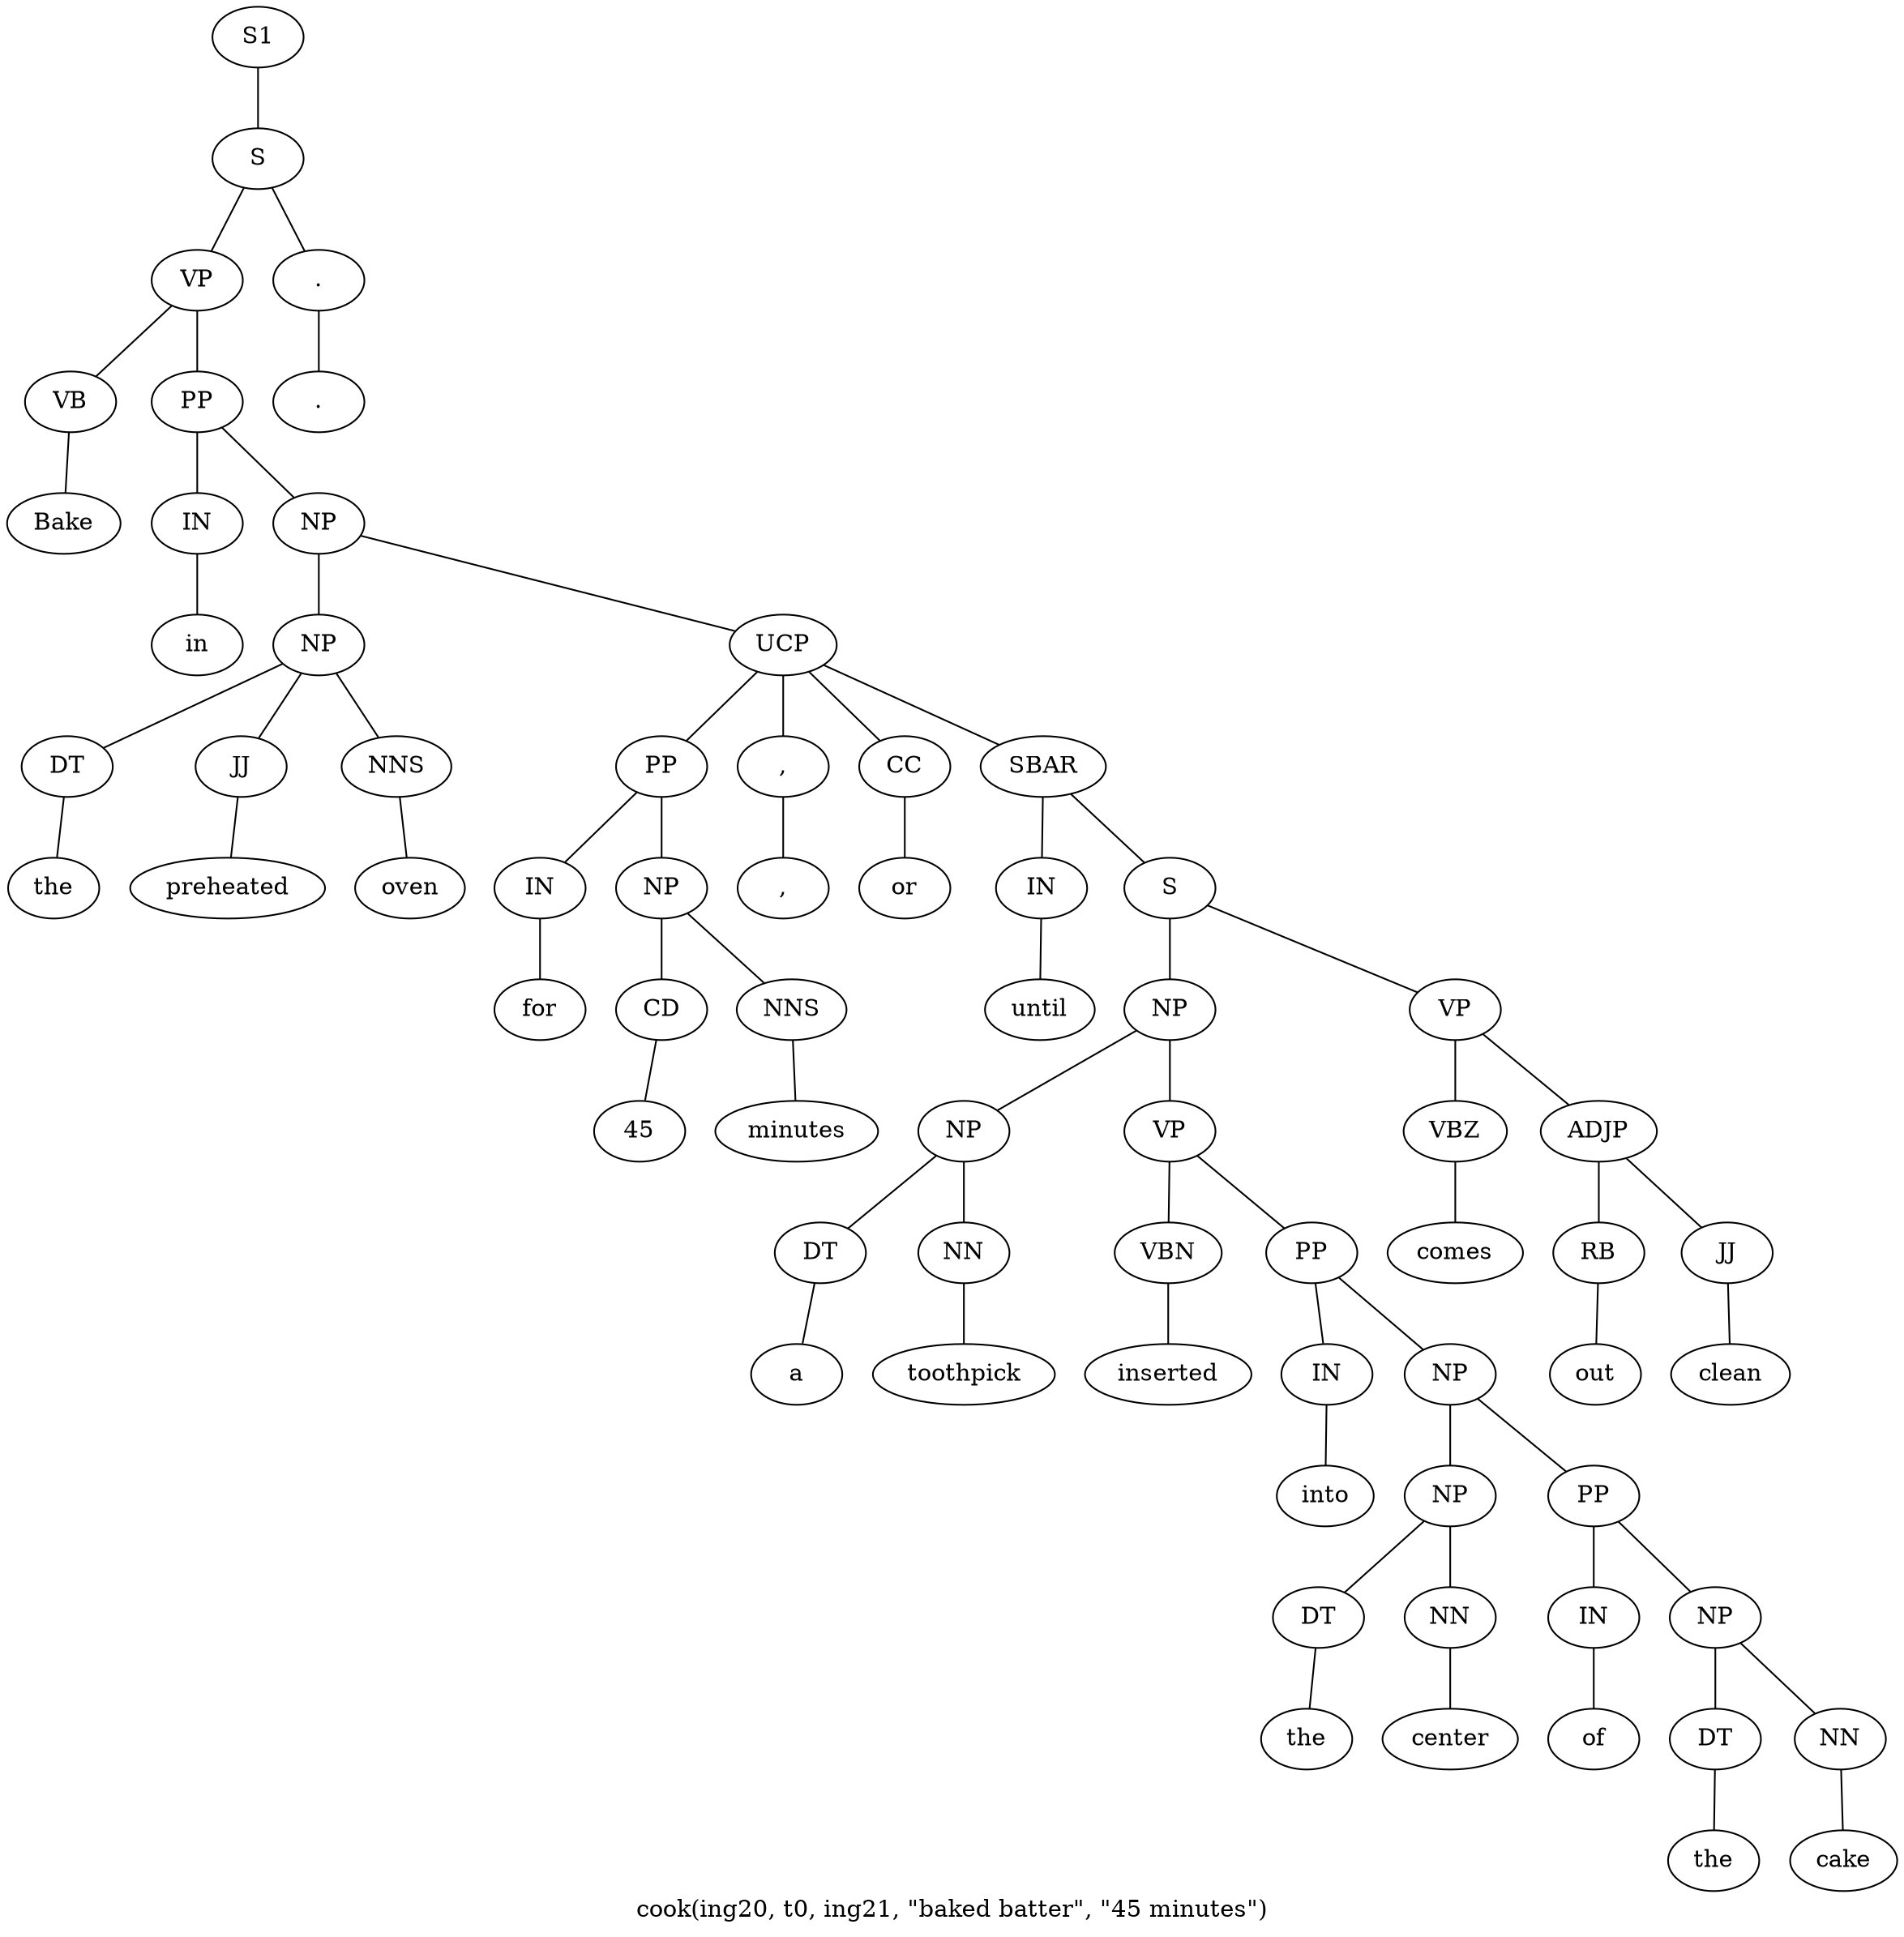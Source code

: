 graph SyntaxGraph {
	label = "cook(ing20, t0, ing21, \"baked batter\", \"45 minutes\")";
	Node0 [label="S1"];
	Node1 [label="S"];
	Node2 [label="VP"];
	Node3 [label="VB"];
	Node4 [label="Bake"];
	Node5 [label="PP"];
	Node6 [label="IN"];
	Node7 [label="in"];
	Node8 [label="NP"];
	Node9 [label="NP"];
	Node10 [label="DT"];
	Node11 [label="the"];
	Node12 [label="JJ"];
	Node13 [label="preheated"];
	Node14 [label="NNS"];
	Node15 [label="oven"];
	Node16 [label="UCP"];
	Node17 [label="PP"];
	Node18 [label="IN"];
	Node19 [label="for"];
	Node20 [label="NP"];
	Node21 [label="CD"];
	Node22 [label="45"];
	Node23 [label="NNS"];
	Node24 [label="minutes"];
	Node25 [label=","];
	Node26 [label=","];
	Node27 [label="CC"];
	Node28 [label="or"];
	Node29 [label="SBAR"];
	Node30 [label="IN"];
	Node31 [label="until"];
	Node32 [label="S"];
	Node33 [label="NP"];
	Node34 [label="NP"];
	Node35 [label="DT"];
	Node36 [label="a"];
	Node37 [label="NN"];
	Node38 [label="toothpick"];
	Node39 [label="VP"];
	Node40 [label="VBN"];
	Node41 [label="inserted"];
	Node42 [label="PP"];
	Node43 [label="IN"];
	Node44 [label="into"];
	Node45 [label="NP"];
	Node46 [label="NP"];
	Node47 [label="DT"];
	Node48 [label="the"];
	Node49 [label="NN"];
	Node50 [label="center"];
	Node51 [label="PP"];
	Node52 [label="IN"];
	Node53 [label="of"];
	Node54 [label="NP"];
	Node55 [label="DT"];
	Node56 [label="the"];
	Node57 [label="NN"];
	Node58 [label="cake"];
	Node59 [label="VP"];
	Node60 [label="VBZ"];
	Node61 [label="comes"];
	Node62 [label="ADJP"];
	Node63 [label="RB"];
	Node64 [label="out"];
	Node65 [label="JJ"];
	Node66 [label="clean"];
	Node67 [label="."];
	Node68 [label="."];

	Node0 -- Node1;
	Node1 -- Node2;
	Node1 -- Node67;
	Node2 -- Node3;
	Node2 -- Node5;
	Node3 -- Node4;
	Node5 -- Node6;
	Node5 -- Node8;
	Node6 -- Node7;
	Node8 -- Node9;
	Node8 -- Node16;
	Node9 -- Node10;
	Node9 -- Node12;
	Node9 -- Node14;
	Node10 -- Node11;
	Node12 -- Node13;
	Node14 -- Node15;
	Node16 -- Node17;
	Node16 -- Node25;
	Node16 -- Node27;
	Node16 -- Node29;
	Node17 -- Node18;
	Node17 -- Node20;
	Node18 -- Node19;
	Node20 -- Node21;
	Node20 -- Node23;
	Node21 -- Node22;
	Node23 -- Node24;
	Node25 -- Node26;
	Node27 -- Node28;
	Node29 -- Node30;
	Node29 -- Node32;
	Node30 -- Node31;
	Node32 -- Node33;
	Node32 -- Node59;
	Node33 -- Node34;
	Node33 -- Node39;
	Node34 -- Node35;
	Node34 -- Node37;
	Node35 -- Node36;
	Node37 -- Node38;
	Node39 -- Node40;
	Node39 -- Node42;
	Node40 -- Node41;
	Node42 -- Node43;
	Node42 -- Node45;
	Node43 -- Node44;
	Node45 -- Node46;
	Node45 -- Node51;
	Node46 -- Node47;
	Node46 -- Node49;
	Node47 -- Node48;
	Node49 -- Node50;
	Node51 -- Node52;
	Node51 -- Node54;
	Node52 -- Node53;
	Node54 -- Node55;
	Node54 -- Node57;
	Node55 -- Node56;
	Node57 -- Node58;
	Node59 -- Node60;
	Node59 -- Node62;
	Node60 -- Node61;
	Node62 -- Node63;
	Node62 -- Node65;
	Node63 -- Node64;
	Node65 -- Node66;
	Node67 -- Node68;
}